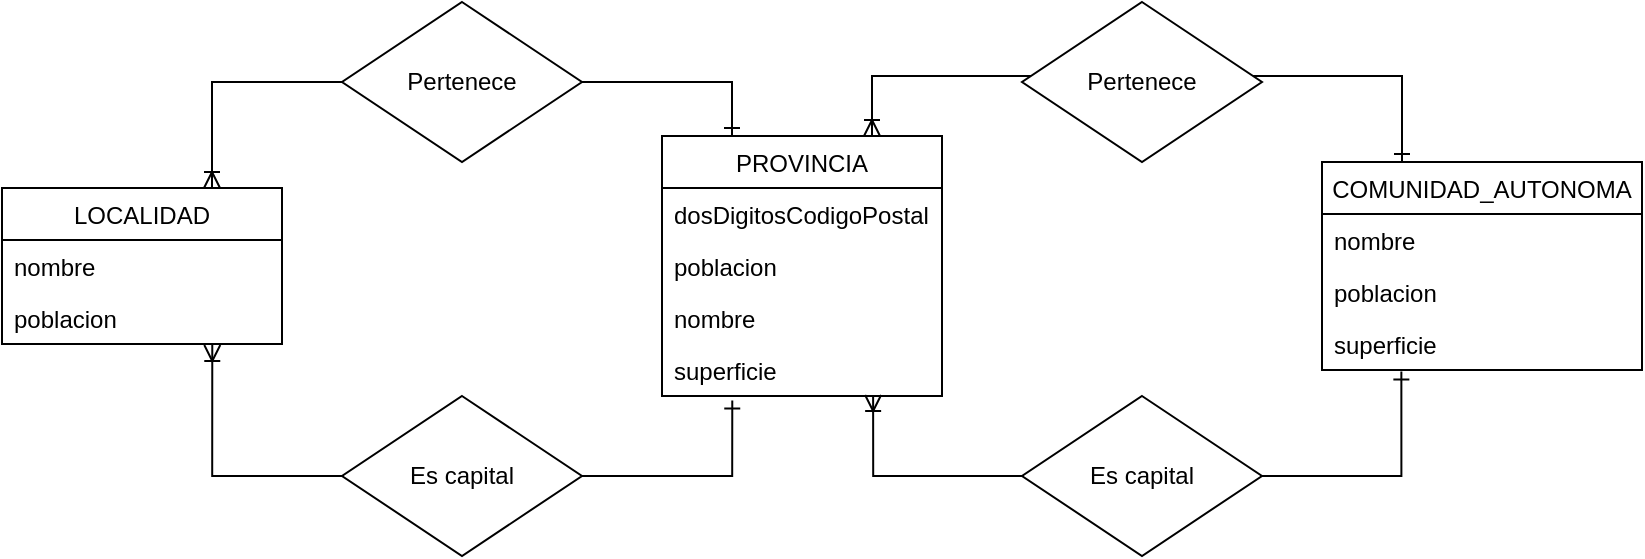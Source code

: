 <mxfile version="14.9.0" type="device"><diagram id="m7qkpHnUrxKGZmcZ9x4f" name="Page-1"><mxGraphModel dx="1801" dy="526" grid="1" gridSize="10" guides="1" tooltips="1" connect="1" arrows="1" fold="1" page="1" pageScale="1" pageWidth="827" pageHeight="1169" math="0" shadow="0"><root><mxCell id="0"/><mxCell id="1" parent="0"/><mxCell id="DEoiT3Jz2o8WKrl4L3ok-2" value="LOCALIDAD" style="swimlane;fontStyle=0;childLayout=stackLayout;horizontal=1;startSize=26;horizontalStack=0;resizeParent=1;resizeParentMax=0;resizeLast=0;collapsible=1;marginBottom=0;" vertex="1" parent="1"><mxGeometry x="-380" y="416" width="140" height="78" as="geometry"/></mxCell><mxCell id="DEoiT3Jz2o8WKrl4L3ok-3" value="nombre" style="text;strokeColor=none;fillColor=none;align=left;verticalAlign=top;spacingLeft=4;spacingRight=4;overflow=hidden;rotatable=0;points=[[0,0.5],[1,0.5]];portConstraint=eastwest;" vertex="1" parent="DEoiT3Jz2o8WKrl4L3ok-2"><mxGeometry y="26" width="140" height="26" as="geometry"/></mxCell><mxCell id="DEoiT3Jz2o8WKrl4L3ok-4" value="poblacion" style="text;strokeColor=none;fillColor=none;align=left;verticalAlign=top;spacingLeft=4;spacingRight=4;overflow=hidden;rotatable=0;points=[[0,0.5],[1,0.5]];portConstraint=eastwest;" vertex="1" parent="DEoiT3Jz2o8WKrl4L3ok-2"><mxGeometry y="52" width="140" height="26" as="geometry"/></mxCell><mxCell id="DEoiT3Jz2o8WKrl4L3ok-6" value="PROVINCIA" style="swimlane;fontStyle=0;childLayout=stackLayout;horizontal=1;startSize=26;horizontalStack=0;resizeParent=1;resizeParentMax=0;resizeLast=0;collapsible=1;marginBottom=0;" vertex="1" parent="1"><mxGeometry x="-50" y="390" width="140" height="130" as="geometry"/></mxCell><mxCell id="DEoiT3Jz2o8WKrl4L3ok-7" value="dosDigitosCodigoPostal" style="text;strokeColor=none;fillColor=none;align=left;verticalAlign=top;spacingLeft=4;spacingRight=4;overflow=hidden;rotatable=0;points=[[0,0.5],[1,0.5]];portConstraint=eastwest;" vertex="1" parent="DEoiT3Jz2o8WKrl4L3ok-6"><mxGeometry y="26" width="140" height="26" as="geometry"/></mxCell><mxCell id="DEoiT3Jz2o8WKrl4L3ok-8" value="poblacion" style="text;strokeColor=none;fillColor=none;align=left;verticalAlign=top;spacingLeft=4;spacingRight=4;overflow=hidden;rotatable=0;points=[[0,0.5],[1,0.5]];portConstraint=eastwest;" vertex="1" parent="DEoiT3Jz2o8WKrl4L3ok-6"><mxGeometry y="52" width="140" height="26" as="geometry"/></mxCell><mxCell id="DEoiT3Jz2o8WKrl4L3ok-17" value="nombre" style="text;strokeColor=none;fillColor=none;align=left;verticalAlign=top;spacingLeft=4;spacingRight=4;overflow=hidden;rotatable=0;points=[[0,0.5],[1,0.5]];portConstraint=eastwest;" vertex="1" parent="DEoiT3Jz2o8WKrl4L3ok-6"><mxGeometry y="78" width="140" height="26" as="geometry"/></mxCell><mxCell id="DEoiT3Jz2o8WKrl4L3ok-10" value="superficie" style="text;strokeColor=none;fillColor=none;align=left;verticalAlign=top;spacingLeft=4;spacingRight=4;overflow=hidden;rotatable=0;points=[[0,0.5],[1,0.5]];portConstraint=eastwest;" vertex="1" parent="DEoiT3Jz2o8WKrl4L3ok-6"><mxGeometry y="104" width="140" height="26" as="geometry"/></mxCell><mxCell id="DEoiT3Jz2o8WKrl4L3ok-11" style="edgeStyle=orthogonalEdgeStyle;rounded=0;orthogonalLoop=1;jettySize=auto;html=1;entryX=0.25;entryY=0;entryDx=0;entryDy=0;startArrow=none;startFill=0;endArrow=ERone;endFill=0;exitX=1;exitY=0.5;exitDx=0;exitDy=0;" edge="1" parent="1" source="DEoiT3Jz2o8WKrl4L3ok-20" target="DEoiT3Jz2o8WKrl4L3ok-6"><mxGeometry relative="1" as="geometry"/></mxCell><mxCell id="DEoiT3Jz2o8WKrl4L3ok-12" value="COMUNIDAD_AUTONOMA" style="swimlane;fontStyle=0;childLayout=stackLayout;horizontal=1;startSize=26;horizontalStack=0;resizeParent=1;resizeParentMax=0;resizeLast=0;collapsible=1;marginBottom=0;" vertex="1" parent="1"><mxGeometry x="280" y="403" width="160" height="104" as="geometry"/></mxCell><mxCell id="DEoiT3Jz2o8WKrl4L3ok-13" value="nombre" style="text;strokeColor=none;fillColor=none;align=left;verticalAlign=top;spacingLeft=4;spacingRight=4;overflow=hidden;rotatable=0;points=[[0,0.5],[1,0.5]];portConstraint=eastwest;" vertex="1" parent="DEoiT3Jz2o8WKrl4L3ok-12"><mxGeometry y="26" width="160" height="26" as="geometry"/></mxCell><mxCell id="DEoiT3Jz2o8WKrl4L3ok-14" value="poblacion" style="text;strokeColor=none;fillColor=none;align=left;verticalAlign=top;spacingLeft=4;spacingRight=4;overflow=hidden;rotatable=0;points=[[0,0.5],[1,0.5]];portConstraint=eastwest;" vertex="1" parent="DEoiT3Jz2o8WKrl4L3ok-12"><mxGeometry y="52" width="160" height="26" as="geometry"/></mxCell><mxCell id="DEoiT3Jz2o8WKrl4L3ok-15" value="superficie" style="text;strokeColor=none;fillColor=none;align=left;verticalAlign=top;spacingLeft=4;spacingRight=4;overflow=hidden;rotatable=0;points=[[0,0.5],[1,0.5]];portConstraint=eastwest;" vertex="1" parent="DEoiT3Jz2o8WKrl4L3ok-12"><mxGeometry y="78" width="160" height="26" as="geometry"/></mxCell><mxCell id="DEoiT3Jz2o8WKrl4L3ok-16" style="edgeStyle=orthogonalEdgeStyle;rounded=0;orthogonalLoop=1;jettySize=auto;html=1;entryX=0.25;entryY=0;entryDx=0;entryDy=0;startArrow=ERoneToMany;startFill=0;endArrow=ERone;endFill=0;exitX=0.75;exitY=0;exitDx=0;exitDy=0;" edge="1" parent="1" source="DEoiT3Jz2o8WKrl4L3ok-6" target="DEoiT3Jz2o8WKrl4L3ok-12"><mxGeometry relative="1" as="geometry"><Array as="points"><mxPoint x="55" y="360"/><mxPoint x="320" y="360"/></Array></mxGeometry></mxCell><mxCell id="DEoiT3Jz2o8WKrl4L3ok-18" style="edgeStyle=orthogonalEdgeStyle;rounded=0;orthogonalLoop=1;jettySize=auto;html=1;startArrow=ERoneToMany;startFill=0;endArrow=ERone;endFill=0;entryX=0.251;entryY=1.088;entryDx=0;entryDy=0;entryPerimeter=0;exitX=0.751;exitY=1.019;exitDx=0;exitDy=0;exitPerimeter=0;" edge="1" parent="1" source="DEoiT3Jz2o8WKrl4L3ok-4" target="DEoiT3Jz2o8WKrl4L3ok-10"><mxGeometry relative="1" as="geometry"><mxPoint x="-100" y="580" as="targetPoint"/><Array as="points"><mxPoint x="-275" y="560"/><mxPoint x="-15" y="560"/></Array></mxGeometry></mxCell><mxCell id="DEoiT3Jz2o8WKrl4L3ok-19" style="edgeStyle=orthogonalEdgeStyle;rounded=0;orthogonalLoop=1;jettySize=auto;html=1;entryX=0.248;entryY=1.027;entryDx=0;entryDy=0;startArrow=ERoneToMany;startFill=0;endArrow=ERone;endFill=0;exitX=0.754;exitY=0.981;exitDx=0;exitDy=0;exitPerimeter=0;entryPerimeter=0;" edge="1" parent="1" source="DEoiT3Jz2o8WKrl4L3ok-10" target="DEoiT3Jz2o8WKrl4L3ok-15"><mxGeometry relative="1" as="geometry"><mxPoint x="65" y="400.0" as="sourcePoint"/><mxPoint x="330" y="400.0" as="targetPoint"/><Array as="points"><mxPoint x="56" y="560"/><mxPoint x="320" y="560"/></Array></mxGeometry></mxCell><mxCell id="DEoiT3Jz2o8WKrl4L3ok-20" value="Pertenece&lt;span style=&quot;color: rgba(0 , 0 , 0 , 0) ; font-family: monospace ; font-size: 0px&quot;&gt;%3CmxGraphModel%3E%3Croot%3E%3CmxCell%20id%3D%220%22%2F%3E%3CmxCell%20id%3D%221%22%20parent%3D%220%22%2F%3E%3CmxCell%20id%3D%222%22%20style%3D%22edgeStyle%3DorthogonalEdgeStyle%3Brounded%3D0%3BorthogonalLoop%3D1%3BjettySize%3Dauto%3Bhtml%3D1%3BentryX%3D0.25%3BentryY%3D0%3BentryDx%3D0%3BentryDy%3D0%3BstartArrow%3DERoneToMany%3BstartFill%3D0%3BendArrow%3DERone%3BendFill%3D0%3BexitX%3D0.75%3BexitY%3D0%3BexitDx%3D0%3BexitDy%3D0%3B%22%20edge%3D%221%22%20parent%3D%221%22%3E%3CmxGeometry%20relative%3D%221%22%20as%3D%22geometry%22%3E%3CmxPoint%20x%3D%2255%22%20y%3D%22390.0%22%20as%3D%22sourcePoint%22%2F%3E%3CmxPoint%20x%3D%22320%22%20y%3D%22390.0%22%20as%3D%22targetPoint%22%2F%3E%3C%2FmxGeometry%3E%3C%2FmxCell%3E%3C%2Froot%3E%3C%2FmxGraphModel%3E&lt;/span&gt;" style="rhombus;whiteSpace=wrap;html=1;" vertex="1" parent="1"><mxGeometry x="-210" y="323" width="120" height="80" as="geometry"/></mxCell><mxCell id="DEoiT3Jz2o8WKrl4L3ok-21" value="" style="edgeStyle=orthogonalEdgeStyle;rounded=0;orthogonalLoop=1;jettySize=auto;html=1;entryX=0;entryY=0.5;entryDx=0;entryDy=0;startArrow=ERoneToMany;startFill=0;endArrow=none;endFill=0;exitX=0.75;exitY=0;exitDx=0;exitDy=0;" edge="1" parent="1" source="DEoiT3Jz2o8WKrl4L3ok-2" target="DEoiT3Jz2o8WKrl4L3ok-20"><mxGeometry relative="1" as="geometry"><mxPoint x="-275" y="416.0" as="sourcePoint"/><mxPoint x="-15" y="390.0" as="targetPoint"/></mxGeometry></mxCell><mxCell id="DEoiT3Jz2o8WKrl4L3ok-22" value="Es capital" style="rhombus;whiteSpace=wrap;html=1;" vertex="1" parent="1"><mxGeometry x="-210" y="520" width="120" height="80" as="geometry"/></mxCell><mxCell id="DEoiT3Jz2o8WKrl4L3ok-23" value="Pertenece&lt;span style=&quot;color: rgba(0 , 0 , 0 , 0) ; font-family: monospace ; font-size: 0px&quot;&gt;%3CmxGraphModel%3E%3Croot%3E%3CmxCell%20id%3D%220%22%2F%3E%3CmxCell%20id%3D%221%22%20parent%3D%220%22%2F%3E%3CmxCell%20id%3D%222%22%20style%3D%22edgeStyle%3DorthogonalEdgeStyle%3Brounded%3D0%3BorthogonalLoop%3D1%3BjettySize%3Dauto%3Bhtml%3D1%3BentryX%3D0.25%3BentryY%3D0%3BentryDx%3D0%3BentryDy%3D0%3BstartArrow%3DERoneToMany%3BstartFill%3D0%3BendArrow%3DERone%3BendFill%3D0%3BexitX%3D0.75%3BexitY%3D0%3BexitDx%3D0%3BexitDy%3D0%3B%22%20edge%3D%221%22%20parent%3D%221%22%3E%3CmxGeometry%20relative%3D%221%22%20as%3D%22geometry%22%3E%3CmxPoint%20x%3D%2255%22%20y%3D%22390.0%22%20as%3D%22sourcePoint%22%2F%3E%3CmxPoint%20x%3D%22320%22%20y%3D%22390.0%22%20as%3D%22targetPoint%22%2F%3E%3C%2FmxGeometry%3E%3C%2FmxCell%3E%3C%2Froot%3E%3C%2FmxGraphModel%3E&lt;/span&gt;" style="rhombus;whiteSpace=wrap;html=1;" vertex="1" parent="1"><mxGeometry x="130" y="323" width="120" height="80" as="geometry"/></mxCell><mxCell id="DEoiT3Jz2o8WKrl4L3ok-24" value="Es capital" style="rhombus;whiteSpace=wrap;html=1;" vertex="1" parent="1"><mxGeometry x="130" y="520" width="120" height="80" as="geometry"/></mxCell></root></mxGraphModel></diagram></mxfile>